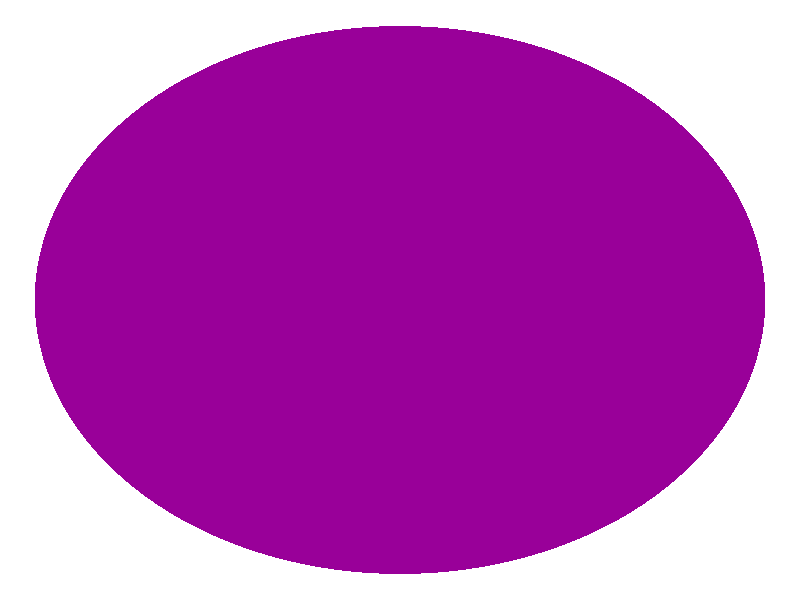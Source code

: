 camera {
  location    <0.0, 0.0, -10.0>
  direction 10*x
  sky         y
  up          2*y
  right       -2*x
  look_at     <0, 0, 0>
  //angle       40
}

light_source {
  <-1, 2, -1.5>*100000
  color rgb <1, 1, 1>
}

background { color rgbf<1,1,1, 1> }

#declare Threshold=0.4;
#declare Radius=1.5;
#declare Strength=1;
#declare Color= rgb<0.6,0,0.6>;
#declare Top=0;
#declare Right=0;
#declare Down=0;
#declare Left=0;

object {
	blob {
		threshold Threshold
		sphere { <0.0, 0.0, 0.0>, Radius, Strength }
		#if (Top)
			sphere { <0.0, 2.0, 0.0>, Radius, Strength }
		#end
		#if (Right)
			sphere { <-2.0, 0.0, 0.0>, Radius, Strength }
		#end
		#if (Left)
			sphere { <2.0, 0.0, 0.0>, Radius, Strength }
		#end
		#if (Down)
			sphere { <0.0, -2.0, 0.0>, Radius, Strength }
		#end
		
		texture {
			pigment {
				color Color
			}
			finish {reflection 0.2 brilliance 0.0 phong 0.3 phong_size 1.0 specular 1 roughness 0.005}
		}
		/*texture {
			pigment {aoi color_map {[1.0 rgbf <1,1,1,1>][0.3 rgb 0.0]}}
		} */
	}
}
